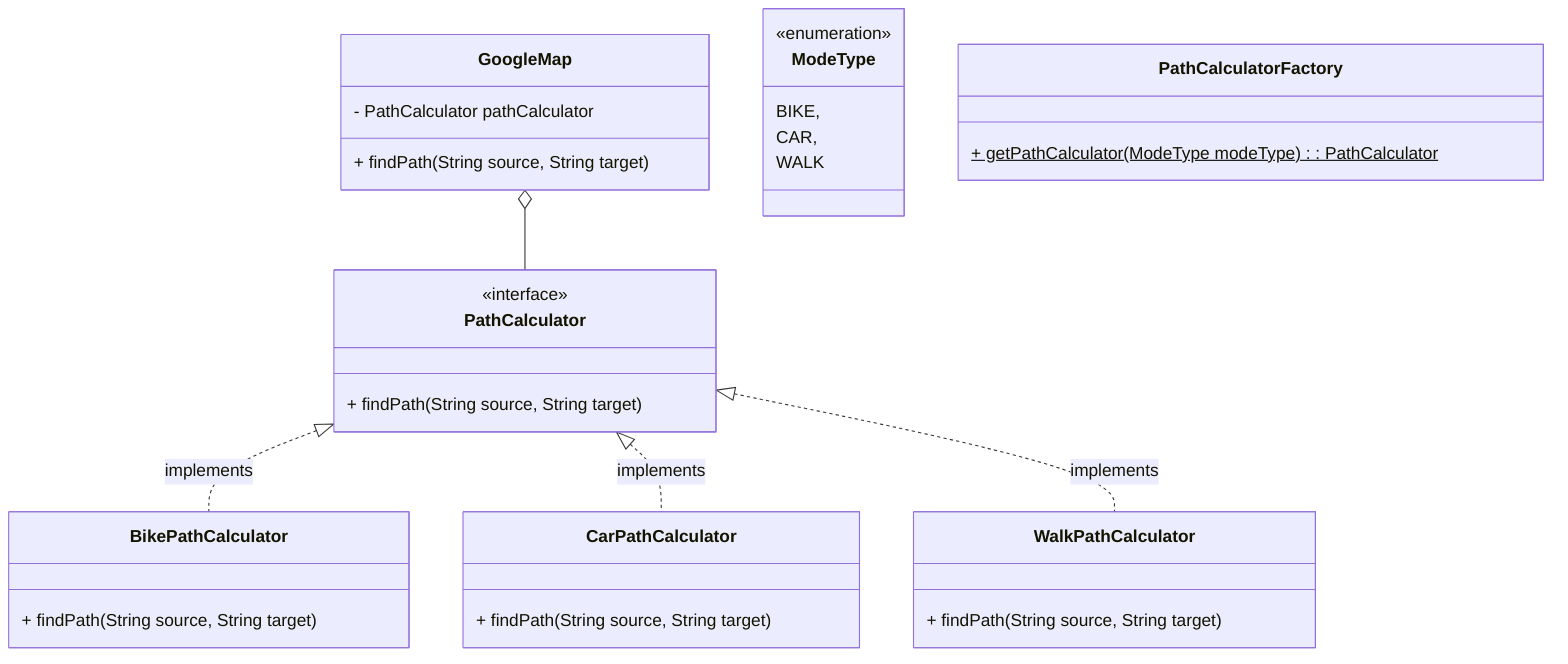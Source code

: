 classDiagram
    class GoogleMap {
        - PathCalculator pathCalculator
        + findPath(String source, String target)
    }

    class PathCalculator {
        <<interface>>
        + findPath(String source, String target)
    }

    GoogleMap o-- PathCalculator

    class BikePathCalculator {
        + findPath(String source, String target)
    }

    class CarPathCalculator {
        + findPath(String source, String target)
    }

    class WalkPathCalculator {
        + findPath(String source, String target)
    }

    PathCalculator <|.. BikePathCalculator : implements
    PathCalculator <|.. CarPathCalculator : implements
    PathCalculator <|.. WalkPathCalculator : implements

    class ModeType {
        <<enumeration>>
        BIKE,
        CAR,
        WALK
    }

    class PathCalculatorFactory {
        + getPathCalculator(ModeType modeType): PathCalculator $
    }